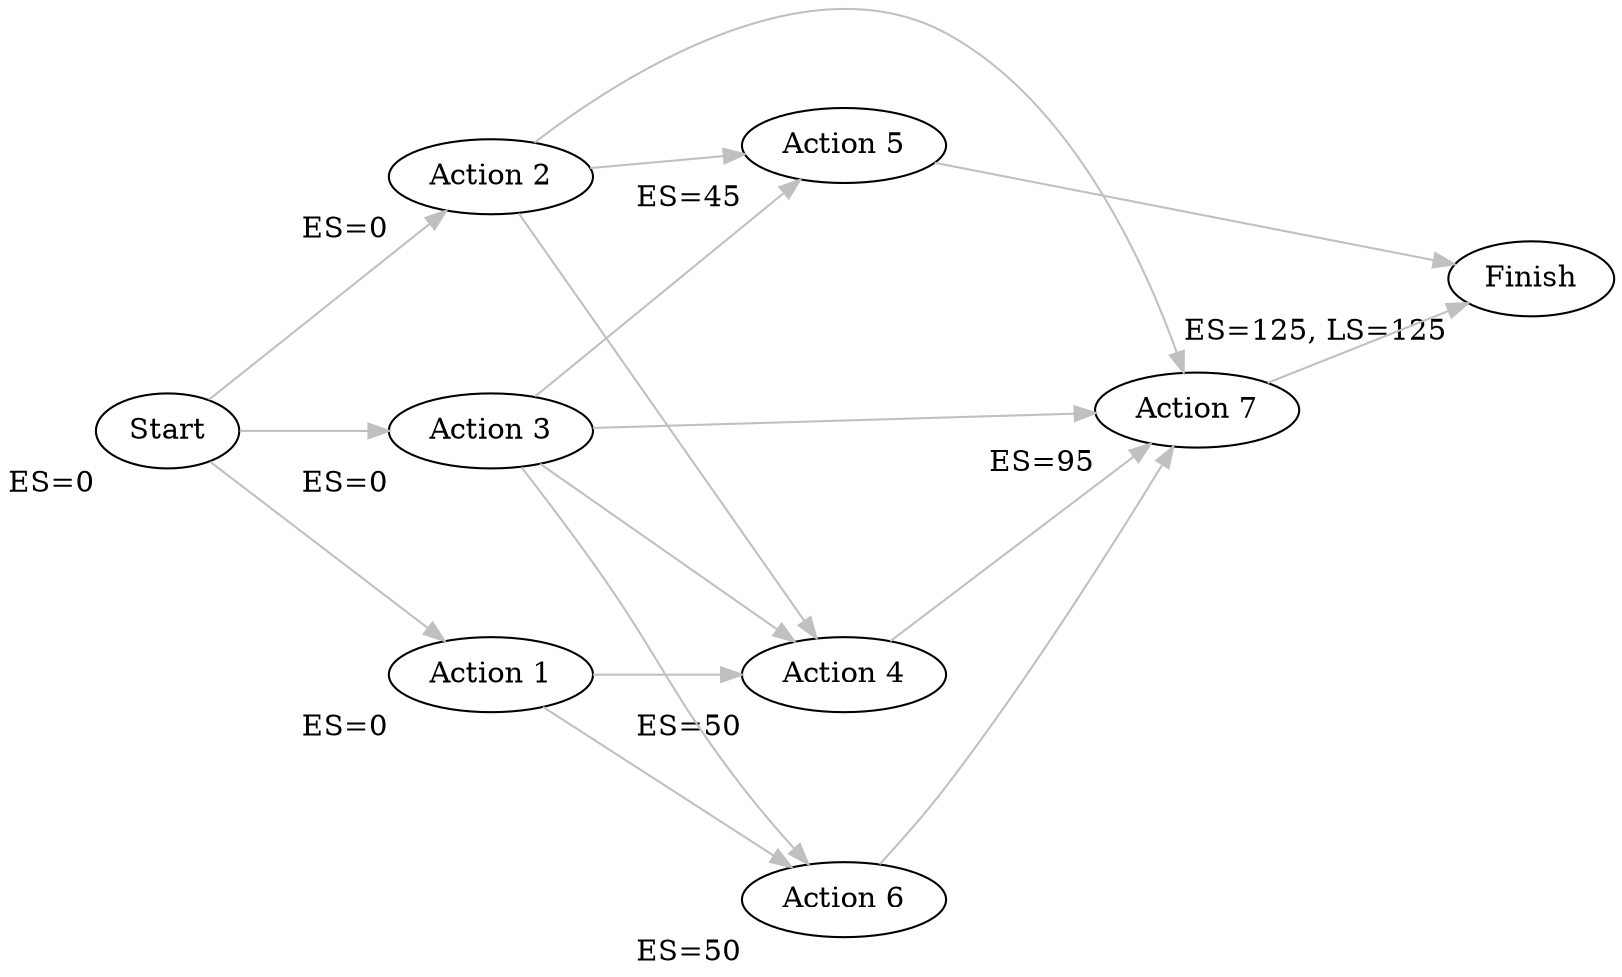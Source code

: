 digraph {
	graph [nodesep=1, ranksep=1];
	rankdir="LR";
	1 [label="Start", xlabel="ES=0"];
	1 -> 2 [color="grey"];
	1 -> 3 [color="grey"];
	1 -> 4 [color="grey"];
	
	2 [label="Action 1", xlabel="ES=0"];
	2 -> 5 [color="grey"];
	2 -> 7 [color="grey"];

	3 [label="Action 2", xlabel="ES=0"];
	3 -> 5 [color="grey"];
	3 -> 6 [color="grey"];
	3 -> 8 [color="grey"];

	4 [label="Action 3", xlabel="ES=0"];
	4 -> 5 [color="grey"];
	4 -> 6 [color="grey"];
	4 -> 7 [color="grey"];
	4 -> 8 [color="grey"];

	5 [label="Action 4", xlabel="ES=50"];
	5 -> 8 [color="grey"];
	
	6 [label="Action 5", xlabel="ES=45"];
	6 -> 9 [color="grey"];
	
	7 [label="Action 6", xlabel="ES=50"];
	7 -> 8 [color="grey"];
	
	8 [label="Action 7", xlabel="ES=95"];
	8 -> 9 [color="grey"];

	9 [label="Finish", xlabel="ES=125, LS=125" ];
}